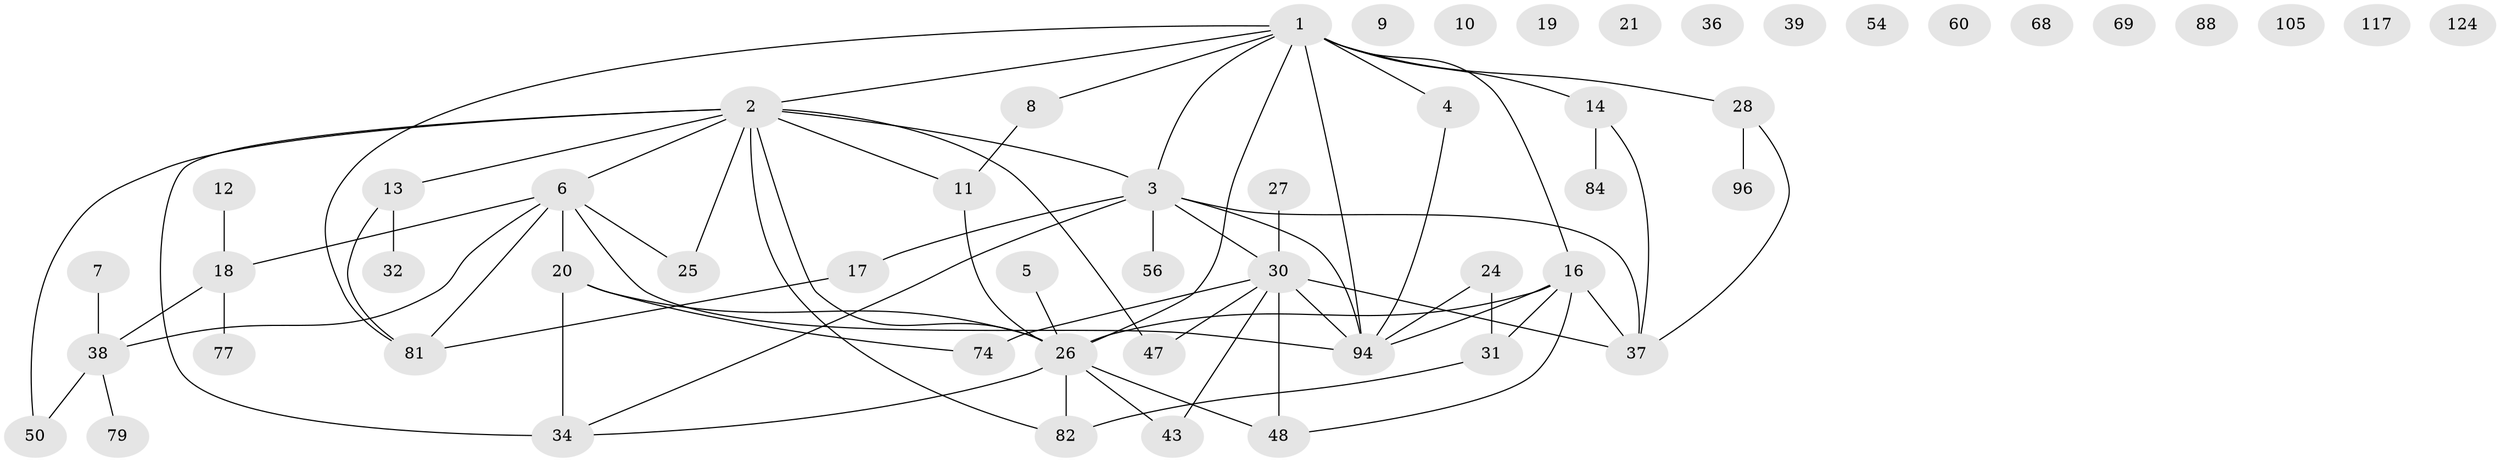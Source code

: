 // original degree distribution, {3: 0.208, 5: 0.08, 2: 0.264, 1: 0.2, 0: 0.096, 4: 0.128, 6: 0.016, 7: 0.008}
// Generated by graph-tools (version 1.1) at 2025/16/03/04/25 18:16:31]
// undirected, 54 vertices, 71 edges
graph export_dot {
graph [start="1"]
  node [color=gray90,style=filled];
  1 [super="+64+63"];
  2 [super="+120+67+76+55+15"];
  3 [super="+73+29"];
  4 [super="+52"];
  5;
  6 [super="+118+44"];
  7;
  8 [super="+85"];
  9;
  10;
  11 [super="+23"];
  12;
  13 [super="+78"];
  14 [super="+102+114"];
  16 [super="+41+40"];
  17 [super="+98+72"];
  18 [super="+110+22"];
  19;
  20 [super="+119"];
  21;
  24 [super="+42"];
  25 [super="+70"];
  26 [super="+46+116+53"];
  27;
  28 [super="+80+35"];
  30 [super="+45"];
  31 [super="+59"];
  32;
  34 [super="+61"];
  36 [super="+90"];
  37 [super="+83+91"];
  38 [super="+62"];
  39;
  43;
  47 [super="+92"];
  48 [super="+49"];
  50;
  54;
  56;
  60;
  68;
  69;
  74 [super="+121"];
  77;
  79;
  81 [super="+122"];
  82 [super="+97"];
  84 [super="+87"];
  88 [super="+95"];
  94 [super="+113+103"];
  96;
  105;
  117;
  124;
  1 -- 8;
  1 -- 14;
  1 -- 81;
  1 -- 2;
  1 -- 3 [weight=2];
  1 -- 16 [weight=2];
  1 -- 94;
  1 -- 26;
  1 -- 28;
  1 -- 4;
  2 -- 34 [weight=2];
  2 -- 6;
  2 -- 13;
  2 -- 50;
  2 -- 25 [weight=2];
  2 -- 26;
  2 -- 3 [weight=3];
  2 -- 82;
  2 -- 47;
  2 -- 11;
  3 -- 56;
  3 -- 94;
  3 -- 30;
  3 -- 17;
  3 -- 37;
  3 -- 34;
  4 -- 94;
  5 -- 26;
  6 -- 38;
  6 -- 81;
  6 -- 18;
  6 -- 20;
  6 -- 25;
  6 -- 94;
  7 -- 38;
  8 -- 11;
  11 -- 26;
  12 -- 18;
  13 -- 81;
  13 -- 32;
  14 -- 84;
  14 -- 37;
  16 -- 48;
  16 -- 94;
  16 -- 31;
  16 -- 37;
  16 -- 26;
  17 -- 81;
  18 -- 77;
  18 -- 38;
  20 -- 26;
  20 -- 74;
  20 -- 34;
  24 -- 94;
  24 -- 31;
  26 -- 82;
  26 -- 48;
  26 -- 43;
  26 -- 34;
  27 -- 30;
  28 -- 96;
  28 -- 37;
  30 -- 94 [weight=2];
  30 -- 48;
  30 -- 37;
  30 -- 74;
  30 -- 43;
  30 -- 47;
  31 -- 82;
  38 -- 50;
  38 -- 79;
}
